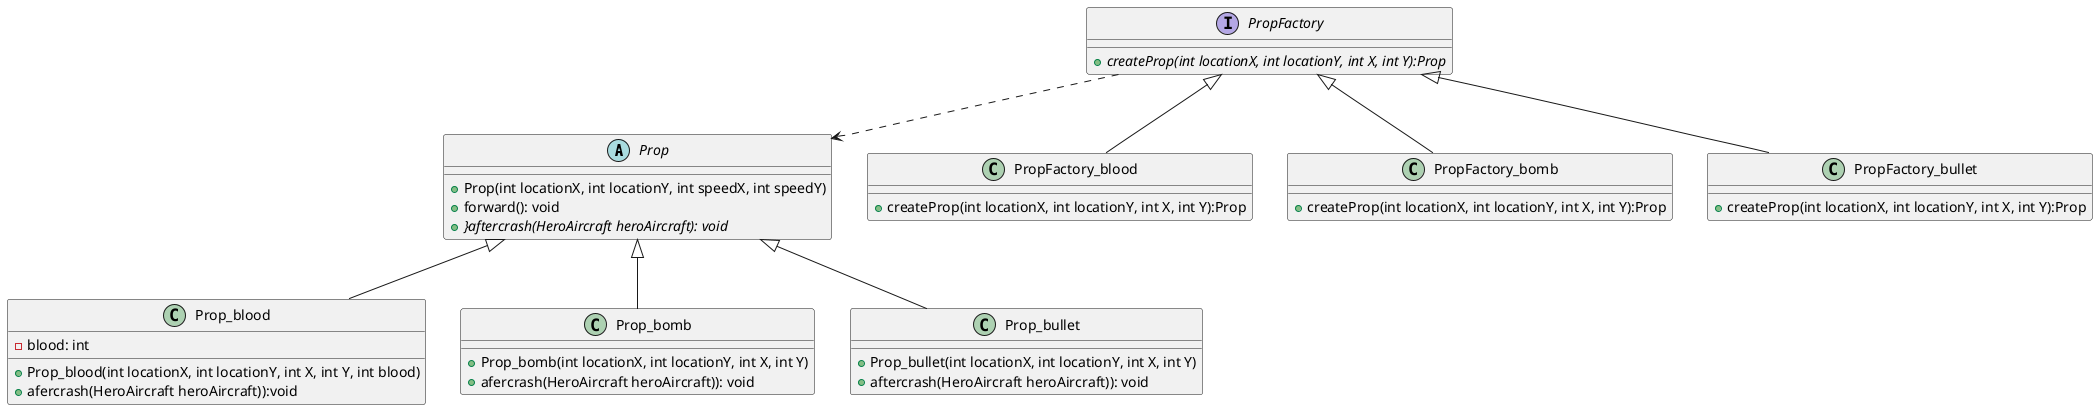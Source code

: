 @startuml
'https://plantuml.com/sequence-diagram

abstract class Prop {
    + Prop(int locationX, int locationY, int speedX, int speedY)
    + forward(): void
    + {abstract}}aftercrash(HeroAircraft heroAircraft): void
}

class Prop_blood{
    - blood: int

    + Prop_blood(int locationX, int locationY, int X, int Y, int blood)
    + afercrash(HeroAircraft heroAircraft)):void
}

class Prop_bomb{
    + Prop_bomb(int locationX, int locationY, int X, int Y)
    + afercrash(HeroAircraft heroAircraft)): void
}

class Prop_bullet{
    + Prop_bullet(int locationX, int locationY, int X, int Y)
    + aftercrash(HeroAircraft heroAircraft)): void
}

Prop <|-- Prop_blood
Prop <|-- Prop_bomb
Prop <|-- Prop_bullet

interface PropFactory{
    + {abstract}createProp(int locationX, int locationY, int X, int Y):Prop
}

class PropFactory_blood{
    + createProp(int locationX, int locationY, int X, int Y):Prop
}

class PropFactory_bomb{
    + createProp(int locationX, int locationY, int X, int Y):Prop
}

class PropFactory_bullet{
    + createProp(int locationX, int locationY, int X, int Y):Prop
}

PropFactory <|-- PropFactory_blood
PropFactory <|-- PropFactory_bomb
PropFactory <|-- PropFactory_bullet

PropFactory ..> Prop




@enduml